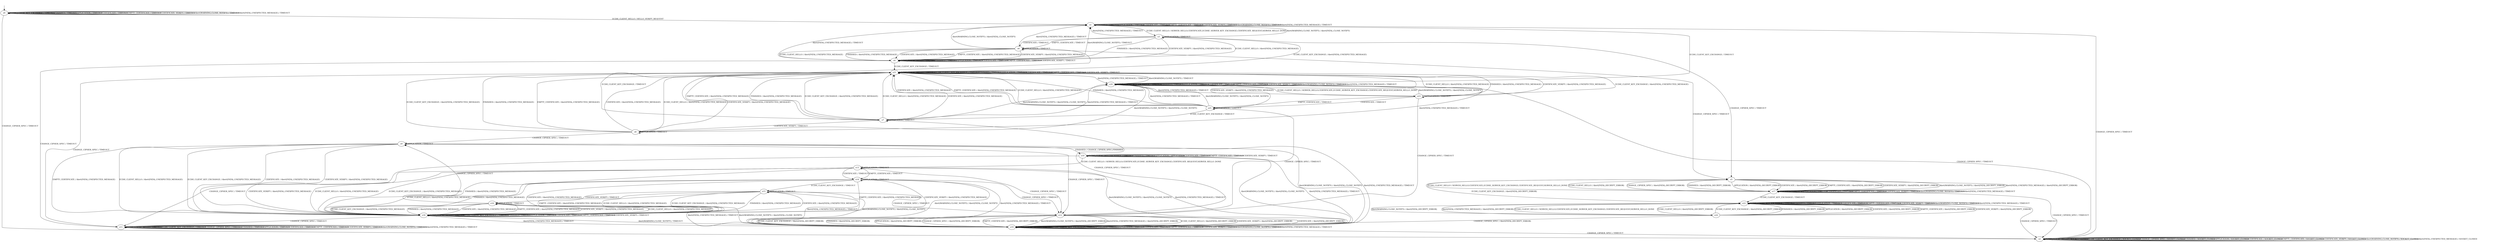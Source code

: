digraph h4 {
s0 [label="s0"];
s1 [label="s1"];
s2 [label="s2"];
s3 [label="s3"];
s4 [label="s4"];
s5 [label="s5"];
s6 [label="s6"];
s7 [label="s7"];
s8 [label="s8"];
s9 [label="s9"];
s10 [label="s10"];
s11 [label="s11"];
s12 [label="s12"];
s13 [label="s13"];
s14 [label="s14"];
s15 [label="s15"];
s16 [label="s16"];
s17 [label="s17"];
s18 [label="s18"];
s19 [label="s19"];
s20 [label="s20"];
s21 [label="s21"];
s22 [label="s22"];
s23 [label="s23"];
s24 [label="s24"];
s25 [label="s25"];
s0 -> s1 [label="ECDH_CLIENT_HELLO / HELLO_VERIFY_REQUEST"];
s0 -> s0 [label="ECDH_CLIENT_KEY_EXCHANGE / TIMEOUT"];
s0 -> s2 [label="CHANGE_CIPHER_SPEC / TIMEOUT"];
s0 -> s0 [label="FINISHED / TIMEOUT"];
s0 -> s0 [label="APPLICATION / TIMEOUT"];
s0 -> s0 [label="CERTIFICATE / TIMEOUT"];
s0 -> s0 [label="EMPTY_CERTIFICATE / TIMEOUT"];
s0 -> s0 [label="CERTIFICATE_VERIFY / TIMEOUT"];
s0 -> s0 [label="Alert(WARNING,CLOSE_NOTIFY) / TIMEOUT"];
s0 -> s0 [label="Alert(FATAL,UNEXPECTED_MESSAGE) / TIMEOUT"];
s1 -> s3 [label="ECDH_CLIENT_HELLO / SERVER_HELLO,CERTIFICATE,ECDHE_SERVER_KEY_EXCHANGE,CERTIFICATE_REQUEST,SERVER_HELLO_DONE"];
s1 -> s20 [label="ECDH_CLIENT_KEY_EXCHANGE / TIMEOUT"];
s1 -> s2 [label="CHANGE_CIPHER_SPEC / TIMEOUT"];
s1 -> s1 [label="FINISHED / TIMEOUT"];
s1 -> s1 [label="APPLICATION / TIMEOUT"];
s1 -> s1 [label="CERTIFICATE / TIMEOUT"];
s1 -> s1 [label="EMPTY_CERTIFICATE / TIMEOUT"];
s1 -> s1 [label="CERTIFICATE_VERIFY / TIMEOUT"];
s1 -> s1 [label="Alert(WARNING,CLOSE_NOTIFY) / TIMEOUT"];
s1 -> s1 [label="Alert(FATAL,UNEXPECTED_MESSAGE) / TIMEOUT"];
s2 -> s2 [label="ECDH_CLIENT_HELLO / SOCKET_CLOSED"];
s2 -> s2 [label="ECDH_CLIENT_KEY_EXCHANGE / SOCKET_CLOSED"];
s2 -> s2 [label="CHANGE_CIPHER_SPEC / SOCKET_CLOSED"];
s2 -> s2 [label="FINISHED / SOCKET_CLOSED"];
s2 -> s2 [label="APPLICATION / SOCKET_CLOSED"];
s2 -> s2 [label="CERTIFICATE / SOCKET_CLOSED"];
s2 -> s2 [label="EMPTY_CERTIFICATE / SOCKET_CLOSED"];
s2 -> s2 [label="CERTIFICATE_VERIFY / SOCKET_CLOSED"];
s2 -> s2 [label="Alert(WARNING,CLOSE_NOTIFY) / SOCKET_CLOSED"];
s2 -> s2 [label="Alert(FATAL,UNEXPECTED_MESSAGE) / SOCKET_CLOSED"];
s3 -> s4 [label="ECDH_CLIENT_HELLO / Alert(FATAL,UNEXPECTED_MESSAGE)"];
s3 -> s21 [label="ECDH_CLIENT_KEY_EXCHANGE / Alert(FATAL,UNEXPECTED_MESSAGE)"];
s3 -> s5 [label="CHANGE_CIPHER_SPEC / TIMEOUT"];
s3 -> s4 [label="FINISHED / Alert(FATAL,UNEXPECTED_MESSAGE)"];
s3 -> s3 [label="APPLICATION / TIMEOUT"];
s3 -> s6 [label="CERTIFICATE / TIMEOUT"];
s3 -> s6 [label="EMPTY_CERTIFICATE / TIMEOUT"];
s3 -> s4 [label="CERTIFICATE_VERIFY / Alert(FATAL,UNEXPECTED_MESSAGE)"];
s3 -> s1 [label="Alert(WARNING,CLOSE_NOTIFY) / Alert(FATAL,CLOSE_NOTIFY)"];
s3 -> s1 [label="Alert(FATAL,UNEXPECTED_MESSAGE) / TIMEOUT"];
s4 -> s4 [label="ECDH_CLIENT_HELLO / TIMEOUT"];
s4 -> s21 [label="ECDH_CLIENT_KEY_EXCHANGE / TIMEOUT"];
s4 -> s11 [label="CHANGE_CIPHER_SPEC / TIMEOUT"];
s4 -> s4 [label="FINISHED / TIMEOUT"];
s4 -> s4 [label="APPLICATION / TIMEOUT"];
s4 -> s4 [label="CERTIFICATE / TIMEOUT"];
s4 -> s4 [label="EMPTY_CERTIFICATE / TIMEOUT"];
s4 -> s4 [label="CERTIFICATE_VERIFY / TIMEOUT"];
s4 -> s1 [label="Alert(WARNING,CLOSE_NOTIFY) / TIMEOUT"];
s4 -> s1 [label="Alert(FATAL,UNEXPECTED_MESSAGE) / TIMEOUT"];
s5 -> s17 [label="ECDH_CLIENT_HELLO / Alert(FATAL,DECRYPT_ERROR)"];
s5 -> s22 [label="ECDH_CLIENT_KEY_EXCHANGE / Alert(FATAL,DECRYPT_ERROR)"];
s5 -> s17 [label="CHANGE_CIPHER_SPEC / Alert(FATAL,DECRYPT_ERROR)"];
s5 -> s17 [label="FINISHED / Alert(FATAL,DECRYPT_ERROR)"];
s5 -> s17 [label="APPLICATION / Alert(FATAL,DECRYPT_ERROR)"];
s5 -> s17 [label="CERTIFICATE / Alert(FATAL,DECRYPT_ERROR)"];
s5 -> s17 [label="EMPTY_CERTIFICATE / Alert(FATAL,DECRYPT_ERROR)"];
s5 -> s17 [label="CERTIFICATE_VERIFY / Alert(FATAL,DECRYPT_ERROR)"];
s5 -> s17 [label="Alert(WARNING,CLOSE_NOTIFY) / Alert(FATAL,DECRYPT_ERROR)"];
s5 -> s17 [label="Alert(FATAL,UNEXPECTED_MESSAGE) / Alert(FATAL,DECRYPT_ERROR)"];
s6 -> s4 [label="ECDH_CLIENT_HELLO / Alert(FATAL,UNEXPECTED_MESSAGE)"];
s6 -> s7 [label="ECDH_CLIENT_KEY_EXCHANGE / TIMEOUT"];
s6 -> s5 [label="CHANGE_CIPHER_SPEC / TIMEOUT"];
s6 -> s4 [label="FINISHED / Alert(FATAL,UNEXPECTED_MESSAGE)"];
s6 -> s6 [label="APPLICATION / TIMEOUT"];
s6 -> s4 [label="CERTIFICATE / Alert(FATAL,UNEXPECTED_MESSAGE)"];
s6 -> s4 [label="EMPTY_CERTIFICATE / Alert(FATAL,UNEXPECTED_MESSAGE)"];
s6 -> s4 [label="CERTIFICATE_VERIFY / Alert(FATAL,UNEXPECTED_MESSAGE)"];
s6 -> s1 [label="Alert(WARNING,CLOSE_NOTIFY) / Alert(FATAL,CLOSE_NOTIFY)"];
s6 -> s1 [label="Alert(FATAL,UNEXPECTED_MESSAGE) / TIMEOUT"];
s7 -> s21 [label="ECDH_CLIENT_HELLO / Alert(FATAL,UNEXPECTED_MESSAGE)"];
s7 -> s21 [label="ECDH_CLIENT_KEY_EXCHANGE / Alert(FATAL,UNEXPECTED_MESSAGE)"];
s7 -> s12 [label="CHANGE_CIPHER_SPEC / TIMEOUT"];
s7 -> s21 [label="FINISHED / Alert(FATAL,UNEXPECTED_MESSAGE)"];
s7 -> s7 [label="APPLICATION / TIMEOUT"];
s7 -> s21 [label="CERTIFICATE / Alert(FATAL,UNEXPECTED_MESSAGE)"];
s7 -> s21 [label="EMPTY_CERTIFICATE / Alert(FATAL,UNEXPECTED_MESSAGE)"];
s7 -> s8 [label="CERTIFICATE_VERIFY / TIMEOUT"];
s7 -> s20 [label="Alert(WARNING,CLOSE_NOTIFY) / Alert(FATAL,CLOSE_NOTIFY)"];
s7 -> s20 [label="Alert(FATAL,UNEXPECTED_MESSAGE) / TIMEOUT"];
s8 -> s21 [label="ECDH_CLIENT_HELLO / Alert(FATAL,UNEXPECTED_MESSAGE)"];
s8 -> s21 [label="ECDH_CLIENT_KEY_EXCHANGE / Alert(FATAL,UNEXPECTED_MESSAGE)"];
s8 -> s9 [label="CHANGE_CIPHER_SPEC / TIMEOUT"];
s8 -> s21 [label="FINISHED / Alert(FATAL,UNEXPECTED_MESSAGE)"];
s8 -> s8 [label="APPLICATION / TIMEOUT"];
s8 -> s21 [label="CERTIFICATE / Alert(FATAL,UNEXPECTED_MESSAGE)"];
s8 -> s21 [label="EMPTY_CERTIFICATE / Alert(FATAL,UNEXPECTED_MESSAGE)"];
s8 -> s21 [label="CERTIFICATE_VERIFY / Alert(FATAL,UNEXPECTED_MESSAGE)"];
s8 -> s20 [label="Alert(WARNING,CLOSE_NOTIFY) / Alert(FATAL,CLOSE_NOTIFY)"];
s8 -> s20 [label="Alert(FATAL,UNEXPECTED_MESSAGE) / TIMEOUT"];
s9 -> s18 [label="ECDH_CLIENT_HELLO / Alert(FATAL,UNEXPECTED_MESSAGE)"];
s9 -> s18 [label="ECDH_CLIENT_KEY_EXCHANGE / Alert(FATAL,UNEXPECTED_MESSAGE)"];
s9 -> s12 [label="CHANGE_CIPHER_SPEC / TIMEOUT"];
s9 -> s10 [label="FINISHED / CHANGE_CIPHER_SPEC,FINISHED"];
s9 -> s9 [label="APPLICATION / TIMEOUT"];
s9 -> s18 [label="CERTIFICATE / Alert(FATAL,UNEXPECTED_MESSAGE)"];
s9 -> s18 [label="EMPTY_CERTIFICATE / Alert(FATAL,UNEXPECTED_MESSAGE)"];
s9 -> s18 [label="CERTIFICATE_VERIFY / Alert(FATAL,UNEXPECTED_MESSAGE)"];
s9 -> s19 [label="Alert(WARNING,CLOSE_NOTIFY) / Alert(FATAL,CLOSE_NOTIFY)"];
s9 -> s19 [label="Alert(FATAL,UNEXPECTED_MESSAGE) / TIMEOUT"];
s10 -> s13 [label="ECDH_CLIENT_HELLO / SERVER_HELLO,CERTIFICATE,ECDHE_SERVER_KEY_EXCHANGE,CERTIFICATE_REQUEST,SERVER_HELLO_DONE"];
s10 -> s10 [label="ECDH_CLIENT_KEY_EXCHANGE / TIMEOUT"];
s10 -> s11 [label="CHANGE_CIPHER_SPEC / TIMEOUT"];
s10 -> s10 [label="FINISHED / TIMEOUT"];
s10 -> s10 [label="APPLICATION / APPLICATION"];
s10 -> s10 [label="CERTIFICATE / TIMEOUT"];
s10 -> s10 [label="EMPTY_CERTIFICATE / TIMEOUT"];
s10 -> s10 [label="CERTIFICATE_VERIFY / TIMEOUT"];
s10 -> s19 [label="Alert(WARNING,CLOSE_NOTIFY) / Alert(FATAL,CLOSE_NOTIFY)"];
s10 -> s19 [label="Alert(FATAL,UNEXPECTED_MESSAGE) / TIMEOUT"];
s11 -> s11 [label="ECDH_CLIENT_HELLO / TIMEOUT"];
s11 -> s11 [label="ECDH_CLIENT_KEY_EXCHANGE / TIMEOUT"];
s11 -> s11 [label="CHANGE_CIPHER_SPEC / TIMEOUT"];
s11 -> s11 [label="FINISHED / TIMEOUT"];
s11 -> s11 [label="APPLICATION / TIMEOUT"];
s11 -> s11 [label="CERTIFICATE / TIMEOUT"];
s11 -> s11 [label="EMPTY_CERTIFICATE / TIMEOUT"];
s11 -> s11 [label="CERTIFICATE_VERIFY / TIMEOUT"];
s11 -> s11 [label="Alert(WARNING,CLOSE_NOTIFY) / TIMEOUT"];
s11 -> s11 [label="Alert(FATAL,UNEXPECTED_MESSAGE) / TIMEOUT"];
s12 -> s19 [label="ECDH_CLIENT_HELLO / Alert(FATAL,DECRYPT_ERROR)"];
s12 -> s19 [label="ECDH_CLIENT_KEY_EXCHANGE / Alert(FATAL,DECRYPT_ERROR)"];
s12 -> s19 [label="CHANGE_CIPHER_SPEC / Alert(FATAL,DECRYPT_ERROR)"];
s12 -> s19 [label="FINISHED / Alert(FATAL,DECRYPT_ERROR)"];
s12 -> s19 [label="APPLICATION / Alert(FATAL,DECRYPT_ERROR)"];
s12 -> s19 [label="CERTIFICATE / Alert(FATAL,DECRYPT_ERROR)"];
s12 -> s19 [label="EMPTY_CERTIFICATE / Alert(FATAL,DECRYPT_ERROR)"];
s12 -> s19 [label="CERTIFICATE_VERIFY / Alert(FATAL,DECRYPT_ERROR)"];
s12 -> s19 [label="Alert(WARNING,CLOSE_NOTIFY) / Alert(FATAL,DECRYPT_ERROR)"];
s12 -> s19 [label="Alert(FATAL,UNEXPECTED_MESSAGE) / Alert(FATAL,DECRYPT_ERROR)"];
s13 -> s18 [label="ECDH_CLIENT_HELLO / Alert(FATAL,UNEXPECTED_MESSAGE)"];
s13 -> s18 [label="ECDH_CLIENT_KEY_EXCHANGE / Alert(FATAL,UNEXPECTED_MESSAGE)"];
s13 -> s12 [label="CHANGE_CIPHER_SPEC / TIMEOUT"];
s13 -> s18 [label="FINISHED / Alert(FATAL,UNEXPECTED_MESSAGE)"];
s13 -> s13 [label="APPLICATION / TIMEOUT"];
s13 -> s14 [label="CERTIFICATE / TIMEOUT"];
s13 -> s14 [label="EMPTY_CERTIFICATE / TIMEOUT"];
s13 -> s18 [label="CERTIFICATE_VERIFY / Alert(FATAL,UNEXPECTED_MESSAGE)"];
s13 -> s19 [label="Alert(WARNING,CLOSE_NOTIFY) / Alert(FATAL,CLOSE_NOTIFY)"];
s13 -> s19 [label="Alert(FATAL,UNEXPECTED_MESSAGE) / TIMEOUT"];
s14 -> s18 [label="ECDH_CLIENT_HELLO / Alert(FATAL,UNEXPECTED_MESSAGE)"];
s14 -> s15 [label="ECDH_CLIENT_KEY_EXCHANGE / TIMEOUT"];
s14 -> s12 [label="CHANGE_CIPHER_SPEC / TIMEOUT"];
s14 -> s18 [label="FINISHED / Alert(FATAL,UNEXPECTED_MESSAGE)"];
s14 -> s14 [label="APPLICATION / TIMEOUT"];
s14 -> s18 [label="CERTIFICATE / Alert(FATAL,UNEXPECTED_MESSAGE)"];
s14 -> s18 [label="EMPTY_CERTIFICATE / Alert(FATAL,UNEXPECTED_MESSAGE)"];
s14 -> s18 [label="CERTIFICATE_VERIFY / Alert(FATAL,UNEXPECTED_MESSAGE)"];
s14 -> s19 [label="Alert(WARNING,CLOSE_NOTIFY) / Alert(FATAL,CLOSE_NOTIFY)"];
s14 -> s19 [label="Alert(FATAL,UNEXPECTED_MESSAGE) / TIMEOUT"];
s15 -> s18 [label="ECDH_CLIENT_HELLO / Alert(FATAL,UNEXPECTED_MESSAGE)"];
s15 -> s18 [label="ECDH_CLIENT_KEY_EXCHANGE / Alert(FATAL,UNEXPECTED_MESSAGE)"];
s15 -> s12 [label="CHANGE_CIPHER_SPEC / TIMEOUT"];
s15 -> s18 [label="FINISHED / Alert(FATAL,UNEXPECTED_MESSAGE)"];
s15 -> s15 [label="APPLICATION / TIMEOUT"];
s15 -> s18 [label="CERTIFICATE / Alert(FATAL,UNEXPECTED_MESSAGE)"];
s15 -> s18 [label="EMPTY_CERTIFICATE / Alert(FATAL,UNEXPECTED_MESSAGE)"];
s15 -> s16 [label="CERTIFICATE_VERIFY / TIMEOUT"];
s15 -> s19 [label="Alert(WARNING,CLOSE_NOTIFY) / Alert(FATAL,CLOSE_NOTIFY)"];
s15 -> s19 [label="Alert(FATAL,UNEXPECTED_MESSAGE) / TIMEOUT"];
s16 -> s18 [label="ECDH_CLIENT_HELLO / Alert(FATAL,UNEXPECTED_MESSAGE)"];
s16 -> s18 [label="ECDH_CLIENT_KEY_EXCHANGE / Alert(FATAL,UNEXPECTED_MESSAGE)"];
s16 -> s9 [label="CHANGE_CIPHER_SPEC / TIMEOUT"];
s16 -> s18 [label="FINISHED / Alert(FATAL,UNEXPECTED_MESSAGE)"];
s16 -> s16 [label="APPLICATION / TIMEOUT"];
s16 -> s18 [label="CERTIFICATE / Alert(FATAL,UNEXPECTED_MESSAGE)"];
s16 -> s18 [label="EMPTY_CERTIFICATE / Alert(FATAL,UNEXPECTED_MESSAGE)"];
s16 -> s18 [label="CERTIFICATE_VERIFY / Alert(FATAL,UNEXPECTED_MESSAGE)"];
s16 -> s19 [label="Alert(WARNING,CLOSE_NOTIFY) / Alert(FATAL,CLOSE_NOTIFY)"];
s16 -> s19 [label="Alert(FATAL,UNEXPECTED_MESSAGE) / TIMEOUT"];
s17 -> s5 [label="ECDH_CLIENT_HELLO / SERVER_HELLO,CERTIFICATE,ECDHE_SERVER_KEY_EXCHANGE,CERTIFICATE_REQUEST,SERVER_HELLO_DONE"];
s17 -> s22 [label="ECDH_CLIENT_KEY_EXCHANGE / TIMEOUT"];
s17 -> s2 [label="CHANGE_CIPHER_SPEC / TIMEOUT"];
s17 -> s17 [label="FINISHED / TIMEOUT"];
s17 -> s17 [label="APPLICATION / TIMEOUT"];
s17 -> s17 [label="CERTIFICATE / TIMEOUT"];
s17 -> s17 [label="EMPTY_CERTIFICATE / TIMEOUT"];
s17 -> s17 [label="CERTIFICATE_VERIFY / TIMEOUT"];
s17 -> s17 [label="Alert(WARNING,CLOSE_NOTIFY) / TIMEOUT"];
s17 -> s17 [label="Alert(FATAL,UNEXPECTED_MESSAGE) / TIMEOUT"];
s18 -> s18 [label="ECDH_CLIENT_HELLO / TIMEOUT"];
s18 -> s18 [label="ECDH_CLIENT_KEY_EXCHANGE / TIMEOUT"];
s18 -> s11 [label="CHANGE_CIPHER_SPEC / TIMEOUT"];
s18 -> s18 [label="FINISHED / TIMEOUT"];
s18 -> s18 [label="APPLICATION / TIMEOUT"];
s18 -> s18 [label="CERTIFICATE / TIMEOUT"];
s18 -> s18 [label="EMPTY_CERTIFICATE / TIMEOUT"];
s18 -> s18 [label="CERTIFICATE_VERIFY / TIMEOUT"];
s18 -> s19 [label="Alert(WARNING,CLOSE_NOTIFY) / TIMEOUT"];
s18 -> s19 [label="Alert(FATAL,UNEXPECTED_MESSAGE) / TIMEOUT"];
s19 -> s19 [label="ECDH_CLIENT_HELLO / TIMEOUT"];
s19 -> s19 [label="ECDH_CLIENT_KEY_EXCHANGE / TIMEOUT"];
s19 -> s2 [label="CHANGE_CIPHER_SPEC / TIMEOUT"];
s19 -> s19 [label="FINISHED / TIMEOUT"];
s19 -> s19 [label="APPLICATION / TIMEOUT"];
s19 -> s19 [label="CERTIFICATE / TIMEOUT"];
s19 -> s19 [label="EMPTY_CERTIFICATE / TIMEOUT"];
s19 -> s19 [label="CERTIFICATE_VERIFY / TIMEOUT"];
s19 -> s19 [label="Alert(WARNING,CLOSE_NOTIFY) / TIMEOUT"];
s19 -> s19 [label="Alert(FATAL,UNEXPECTED_MESSAGE) / TIMEOUT"];
s20 -> s23 [label="ECDH_CLIENT_HELLO / SERVER_HELLO,CERTIFICATE,ECDHE_SERVER_KEY_EXCHANGE,CERTIFICATE_REQUEST,SERVER_HELLO_DONE"];
s20 -> s20 [label="ECDH_CLIENT_KEY_EXCHANGE / TIMEOUT"];
s20 -> s2 [label="CHANGE_CIPHER_SPEC / TIMEOUT"];
s20 -> s20 [label="FINISHED / TIMEOUT"];
s20 -> s20 [label="APPLICATION / TIMEOUT"];
s20 -> s20 [label="CERTIFICATE / TIMEOUT"];
s20 -> s20 [label="EMPTY_CERTIFICATE / TIMEOUT"];
s20 -> s20 [label="CERTIFICATE_VERIFY / TIMEOUT"];
s20 -> s20 [label="Alert(WARNING,CLOSE_NOTIFY) / TIMEOUT"];
s20 -> s20 [label="Alert(FATAL,UNEXPECTED_MESSAGE) / TIMEOUT"];
s21 -> s21 [label="ECDH_CLIENT_HELLO / TIMEOUT"];
s21 -> s21 [label="ECDH_CLIENT_KEY_EXCHANGE / TIMEOUT"];
s21 -> s11 [label="CHANGE_CIPHER_SPEC / TIMEOUT"];
s21 -> s21 [label="FINISHED / TIMEOUT"];
s21 -> s21 [label="APPLICATION / TIMEOUT"];
s21 -> s21 [label="CERTIFICATE / TIMEOUT"];
s21 -> s21 [label="EMPTY_CERTIFICATE / TIMEOUT"];
s21 -> s21 [label="CERTIFICATE_VERIFY / TIMEOUT"];
s21 -> s20 [label="Alert(WARNING,CLOSE_NOTIFY) / TIMEOUT"];
s21 -> s20 [label="Alert(FATAL,UNEXPECTED_MESSAGE) / TIMEOUT"];
s22 -> s24 [label="ECDH_CLIENT_HELLO / SERVER_HELLO,CERTIFICATE,ECDHE_SERVER_KEY_EXCHANGE,CERTIFICATE_REQUEST,SERVER_HELLO_DONE"];
s22 -> s22 [label="ECDH_CLIENT_KEY_EXCHANGE / TIMEOUT"];
s22 -> s2 [label="CHANGE_CIPHER_SPEC / TIMEOUT"];
s22 -> s22 [label="FINISHED / TIMEOUT"];
s22 -> s22 [label="APPLICATION / TIMEOUT"];
s22 -> s22 [label="CERTIFICATE / TIMEOUT"];
s22 -> s22 [label="EMPTY_CERTIFICATE / TIMEOUT"];
s22 -> s22 [label="CERTIFICATE_VERIFY / TIMEOUT"];
s22 -> s22 [label="Alert(WARNING,CLOSE_NOTIFY) / TIMEOUT"];
s22 -> s22 [label="Alert(FATAL,UNEXPECTED_MESSAGE) / TIMEOUT"];
s23 -> s21 [label="ECDH_CLIENT_HELLO / Alert(FATAL,UNEXPECTED_MESSAGE)"];
s23 -> s21 [label="ECDH_CLIENT_KEY_EXCHANGE / Alert(FATAL,UNEXPECTED_MESSAGE)"];
s23 -> s12 [label="CHANGE_CIPHER_SPEC / TIMEOUT"];
s23 -> s21 [label="FINISHED / Alert(FATAL,UNEXPECTED_MESSAGE)"];
s23 -> s23 [label="APPLICATION / TIMEOUT"];
s23 -> s25 [label="CERTIFICATE / TIMEOUT"];
s23 -> s25 [label="EMPTY_CERTIFICATE / TIMEOUT"];
s23 -> s21 [label="CERTIFICATE_VERIFY / Alert(FATAL,UNEXPECTED_MESSAGE)"];
s23 -> s20 [label="Alert(WARNING,CLOSE_NOTIFY) / Alert(FATAL,CLOSE_NOTIFY)"];
s23 -> s20 [label="Alert(FATAL,UNEXPECTED_MESSAGE) / TIMEOUT"];
s24 -> s22 [label="ECDH_CLIENT_HELLO / Alert(FATAL,DECRYPT_ERROR)"];
s24 -> s22 [label="ECDH_CLIENT_KEY_EXCHANGE / Alert(FATAL,DECRYPT_ERROR)"];
s24 -> s19 [label="CHANGE_CIPHER_SPEC / Alert(FATAL,DECRYPT_ERROR)"];
s24 -> s22 [label="FINISHED / Alert(FATAL,DECRYPT_ERROR)"];
s24 -> s22 [label="APPLICATION / Alert(FATAL,DECRYPT_ERROR)"];
s24 -> s22 [label="CERTIFICATE / Alert(FATAL,DECRYPT_ERROR)"];
s24 -> s22 [label="EMPTY_CERTIFICATE / Alert(FATAL,DECRYPT_ERROR)"];
s24 -> s22 [label="CERTIFICATE_VERIFY / Alert(FATAL,DECRYPT_ERROR)"];
s24 -> s22 [label="Alert(WARNING,CLOSE_NOTIFY) / Alert(FATAL,DECRYPT_ERROR)"];
s24 -> s22 [label="Alert(FATAL,UNEXPECTED_MESSAGE) / Alert(FATAL,DECRYPT_ERROR)"];
s25 -> s21 [label="ECDH_CLIENT_HELLO / Alert(FATAL,UNEXPECTED_MESSAGE)"];
s25 -> s7 [label="ECDH_CLIENT_KEY_EXCHANGE / TIMEOUT"];
s25 -> s12 [label="CHANGE_CIPHER_SPEC / TIMEOUT"];
s25 -> s21 [label="FINISHED / Alert(FATAL,UNEXPECTED_MESSAGE)"];
s25 -> s25 [label="APPLICATION / TIMEOUT"];
s25 -> s21 [label="CERTIFICATE / Alert(FATAL,UNEXPECTED_MESSAGE)"];
s25 -> s21 [label="EMPTY_CERTIFICATE / Alert(FATAL,UNEXPECTED_MESSAGE)"];
s25 -> s21 [label="CERTIFICATE_VERIFY / Alert(FATAL,UNEXPECTED_MESSAGE)"];
s25 -> s20 [label="Alert(WARNING,CLOSE_NOTIFY) / Alert(FATAL,CLOSE_NOTIFY)"];
s25 -> s20 [label="Alert(FATAL,UNEXPECTED_MESSAGE) / TIMEOUT"];
__start0 [shape=none, label=""];
__start0 -> s0 [label=""];
}
